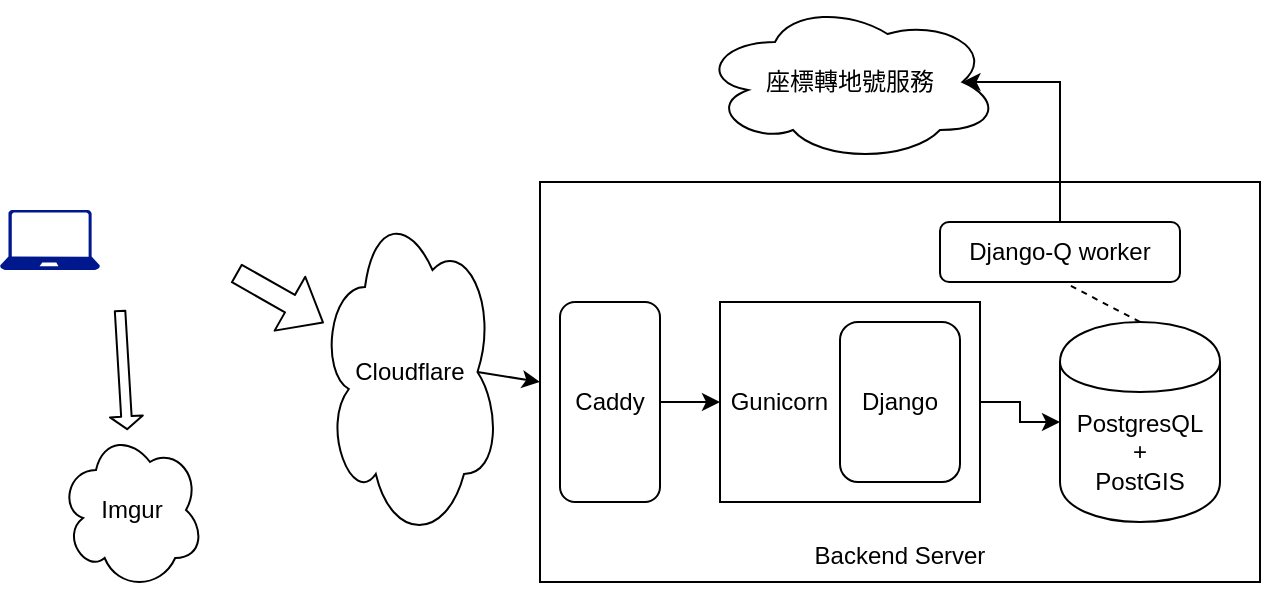 <mxfile version="13.1.1" type="device"><diagram id="Mq6q92eHeJOB1899frSm" name="Page-1"><mxGraphModel dx="644" dy="345" grid="1" gridSize="10" guides="1" tooltips="1" connect="1" arrows="1" fold="1" page="1" pageScale="1" pageWidth="827" pageHeight="1169" math="0" shadow="0"><root><mxCell id="0"/><mxCell id="1" parent="0"/><mxCell id="GlX34saIkMkgYjkHtwmn-1" value="Imgur" style="ellipse;shape=cloud;whiteSpace=wrap;html=1;" vertex="1" parent="1"><mxGeometry x="40" y="444" width="72" height="80" as="geometry"/></mxCell><mxCell id="GlX34saIkMkgYjkHtwmn-2" value="" style="aspect=fixed;pointerEvents=1;shadow=0;dashed=0;html=1;strokeColor=none;labelPosition=center;verticalLabelPosition=bottom;verticalAlign=top;align=center;fillColor=#00188D;shape=mxgraph.azure.laptop" vertex="1" parent="1"><mxGeometry x="10" y="334" width="50" height="30" as="geometry"/></mxCell><mxCell id="GlX34saIkMkgYjkHtwmn-3" value="" style="shape=image;html=1;verticalAlign=top;verticalLabelPosition=bottom;labelBackgroundColor=#ffffff;imageAspect=0;aspect=fixed;image=https://cdn2.iconfinder.com/data/icons/pittogrammi/142/04-128.png" vertex="1" parent="1"><mxGeometry x="70" y="320" width="58" height="58" as="geometry"/></mxCell><mxCell id="GlX34saIkMkgYjkHtwmn-4" value="座標轉地號服務" style="ellipse;shape=cloud;whiteSpace=wrap;html=1;" vertex="1" parent="1"><mxGeometry x="360" y="230" width="150" height="80" as="geometry"/></mxCell><mxCell id="GlX34saIkMkgYjkHtwmn-6" value="&lt;br&gt;&lt;br&gt;&lt;br&gt;&lt;br&gt;&lt;br&gt;&lt;br&gt;&lt;br&gt;&lt;br&gt;&lt;br&gt;&lt;br&gt;&lt;br&gt;&lt;br&gt;Backend Server" style="rounded=0;whiteSpace=wrap;html=1;fillColor=none;" vertex="1" parent="1"><mxGeometry x="280" y="320" width="360" height="200" as="geometry"/></mxCell><mxCell id="GlX34saIkMkgYjkHtwmn-7" value="PostgresQL&lt;br&gt;+&lt;br&gt;PostGIS" style="shape=cylinder;whiteSpace=wrap;html=1;boundedLbl=1;backgroundOutline=1;fillColor=none;" vertex="1" parent="1"><mxGeometry x="540" y="390" width="80" height="100" as="geometry"/></mxCell><mxCell id="GlX34saIkMkgYjkHtwmn-12" style="edgeStyle=orthogonalEdgeStyle;rounded=0;orthogonalLoop=1;jettySize=auto;html=1;exitX=1;exitY=0.5;exitDx=0;exitDy=0;" edge="1" parent="1" source="GlX34saIkMkgYjkHtwmn-8" target="GlX34saIkMkgYjkHtwmn-7"><mxGeometry relative="1" as="geometry"/></mxCell><mxCell id="GlX34saIkMkgYjkHtwmn-8" value="&amp;nbsp;Gunicorn" style="rounded=0;whiteSpace=wrap;html=1;fillColor=none;align=left;" vertex="1" parent="1"><mxGeometry x="370" y="380" width="130" height="100" as="geometry"/></mxCell><mxCell id="GlX34saIkMkgYjkHtwmn-9" value="Django" style="rounded=1;whiteSpace=wrap;html=1;fillColor=none;" vertex="1" parent="1"><mxGeometry x="430" y="390" width="60" height="80" as="geometry"/></mxCell><mxCell id="GlX34saIkMkgYjkHtwmn-11" value="" style="edgeStyle=orthogonalEdgeStyle;rounded=0;orthogonalLoop=1;jettySize=auto;html=1;entryX=0;entryY=0.5;entryDx=0;entryDy=0;" edge="1" parent="1" source="GlX34saIkMkgYjkHtwmn-10" target="GlX34saIkMkgYjkHtwmn-8"><mxGeometry relative="1" as="geometry"><mxPoint x="350" y="430" as="targetPoint"/></mxGeometry></mxCell><mxCell id="GlX34saIkMkgYjkHtwmn-10" value="Caddy" style="rounded=1;whiteSpace=wrap;html=1;fillColor=none;" vertex="1" parent="1"><mxGeometry x="290" y="380" width="50" height="100" as="geometry"/></mxCell><mxCell id="GlX34saIkMkgYjkHtwmn-14" style="edgeStyle=orthogonalEdgeStyle;rounded=0;orthogonalLoop=1;jettySize=auto;html=1;entryX=0.875;entryY=0.5;entryDx=0;entryDy=0;entryPerimeter=0;" edge="1" parent="1" source="GlX34saIkMkgYjkHtwmn-13" target="GlX34saIkMkgYjkHtwmn-4"><mxGeometry relative="1" as="geometry"><Array as="points"><mxPoint x="540" y="270"/></Array></mxGeometry></mxCell><mxCell id="GlX34saIkMkgYjkHtwmn-13" value="Django-Q worker" style="rounded=1;whiteSpace=wrap;html=1;fillColor=none;" vertex="1" parent="1"><mxGeometry x="480" y="340" width="120" height="30" as="geometry"/></mxCell><mxCell id="GlX34saIkMkgYjkHtwmn-15" value="" style="endArrow=none;dashed=1;html=1;entryX=0.526;entryY=1.024;entryDx=0;entryDy=0;entryPerimeter=0;exitX=0.5;exitY=0;exitDx=0;exitDy=0;" edge="1" parent="1" source="GlX34saIkMkgYjkHtwmn-7" target="GlX34saIkMkgYjkHtwmn-13"><mxGeometry width="50" height="50" relative="1" as="geometry"><mxPoint x="380" y="390" as="sourcePoint"/><mxPoint x="430" y="340" as="targetPoint"/></mxGeometry></mxCell><mxCell id="GlX34saIkMkgYjkHtwmn-19" value="" style="shape=flexArrow;endArrow=classic;html=1;" edge="1" parent="1" source="GlX34saIkMkgYjkHtwmn-3" target="GlX34saIkMkgYjkHtwmn-21"><mxGeometry width="50" height="50" relative="1" as="geometry"><mxPoint x="130" y="430" as="sourcePoint"/><mxPoint x="160" y="460" as="targetPoint"/></mxGeometry></mxCell><mxCell id="GlX34saIkMkgYjkHtwmn-20" value="" style="shape=flexArrow;endArrow=classic;html=1;width=5.238;endSize=1.8;endWidth=10.204;" edge="1" parent="1" target="GlX34saIkMkgYjkHtwmn-1"><mxGeometry width="50" height="50" relative="1" as="geometry"><mxPoint x="70" y="384" as="sourcePoint"/><mxPoint x="92" y="434" as="targetPoint"/></mxGeometry></mxCell><mxCell id="GlX34saIkMkgYjkHtwmn-21" value="Cloudflare" style="ellipse;shape=cloud;whiteSpace=wrap;html=1;" vertex="1" parent="1"><mxGeometry x="170" y="330" width="90" height="170" as="geometry"/></mxCell><mxCell id="GlX34saIkMkgYjkHtwmn-24" value="" style="endArrow=classic;html=1;entryX=0;entryY=0.5;entryDx=0;entryDy=0;exitX=0.875;exitY=0.5;exitDx=0;exitDy=0;exitPerimeter=0;" edge="1" parent="1" source="GlX34saIkMkgYjkHtwmn-21" target="GlX34saIkMkgYjkHtwmn-6"><mxGeometry width="50" height="50" relative="1" as="geometry"><mxPoint x="300" y="490" as="sourcePoint"/><mxPoint x="350" y="440" as="targetPoint"/></mxGeometry></mxCell></root></mxGraphModel></diagram></mxfile>
